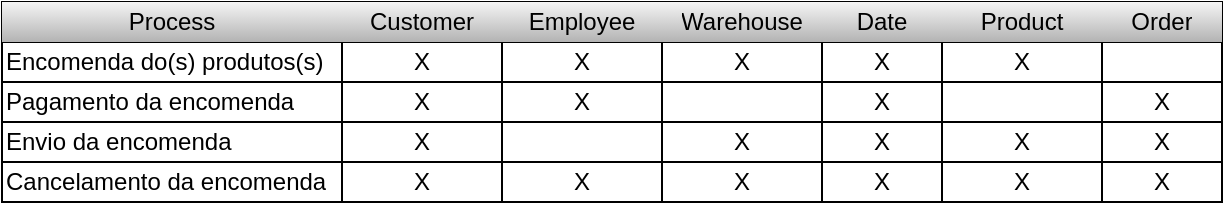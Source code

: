 <mxfile version="20.6.1" type="device"><diagram id="CmNZntyCr8fk1s18EUuH" name="Page-1"><mxGraphModel dx="715" dy="454" grid="1" gridSize="10" guides="1" tooltips="1" connect="1" arrows="1" fold="1" page="1" pageScale="1" pageWidth="827" pageHeight="1169" math="0" shadow="0"><root><mxCell id="0"/><mxCell id="1" parent="0"/><mxCell id="bq-rxVpwRukld7eVFEfC-1" value="" style="shape=table;html=1;whiteSpace=wrap;startSize=0;container=1;collapsible=0;childLayout=tableLayout;movable=1;resizable=1;rotatable=1;deletable=1;editable=1;connectable=1;fillColor=default;strokeColor=default;align=center;" parent="1" vertex="1"><mxGeometry x="20" y="540" width="610" height="100" as="geometry"/></mxCell><mxCell id="bq-rxVpwRukld7eVFEfC-2" value="" style="shape=tableRow;horizontal=0;startSize=0;swimlaneHead=0;swimlaneBody=0;top=0;left=0;bottom=0;right=0;collapsible=0;dropTarget=0;fillColor=none;points=[[0,0.5],[1,0.5]];portConstraint=eastwest;" parent="bq-rxVpwRukld7eVFEfC-1" vertex="1"><mxGeometry width="610" height="20" as="geometry"/></mxCell><mxCell id="bq-rxVpwRukld7eVFEfC-3" value="Process" style="shape=partialRectangle;html=1;whiteSpace=wrap;connectable=0;fillColor=#f5f5f5;top=0;left=0;bottom=0;right=0;overflow=hidden;strokeColor=#666666;gradientColor=#b3b3b3;align=center;" parent="bq-rxVpwRukld7eVFEfC-2" vertex="1"><mxGeometry width="170" height="20" as="geometry"><mxRectangle width="170" height="20" as="alternateBounds"/></mxGeometry></mxCell><mxCell id="bq-rxVpwRukld7eVFEfC-4" value="Customer" style="shape=partialRectangle;html=1;whiteSpace=wrap;connectable=0;fillColor=#f5f5f5;top=0;left=0;bottom=0;right=0;overflow=hidden;gradientColor=#b3b3b3;strokeColor=#666666;" parent="bq-rxVpwRukld7eVFEfC-2" vertex="1"><mxGeometry x="170" width="80" height="20" as="geometry"><mxRectangle width="80" height="20" as="alternateBounds"/></mxGeometry></mxCell><mxCell id="bq-rxVpwRukld7eVFEfC-5" value="Employee" style="shape=partialRectangle;html=1;whiteSpace=wrap;connectable=0;fillColor=#f5f5f5;top=0;left=0;bottom=0;right=0;overflow=hidden;gradientColor=#b3b3b3;strokeColor=#666666;" parent="bq-rxVpwRukld7eVFEfC-2" vertex="1"><mxGeometry x="250" width="80" height="20" as="geometry"><mxRectangle width="80" height="20" as="alternateBounds"/></mxGeometry></mxCell><mxCell id="bq-rxVpwRukld7eVFEfC-20" value="Warehouse" style="shape=partialRectangle;html=1;whiteSpace=wrap;connectable=0;fillColor=#f5f5f5;top=0;left=0;bottom=0;right=0;overflow=hidden;gradientColor=#b3b3b3;strokeColor=#666666;" parent="bq-rxVpwRukld7eVFEfC-2" vertex="1"><mxGeometry x="330" width="80" height="20" as="geometry"><mxRectangle width="80" height="20" as="alternateBounds"/></mxGeometry></mxCell><mxCell id="bq-rxVpwRukld7eVFEfC-17" value="Date" style="shape=partialRectangle;html=1;whiteSpace=wrap;connectable=0;fillColor=#f5f5f5;top=0;left=0;bottom=0;right=0;overflow=hidden;gradientColor=#b3b3b3;strokeColor=#666666;" parent="bq-rxVpwRukld7eVFEfC-2" vertex="1"><mxGeometry x="410" width="60" height="20" as="geometry"><mxRectangle width="60" height="20" as="alternateBounds"/></mxGeometry></mxCell><mxCell id="bq-rxVpwRukld7eVFEfC-14" value="Product" style="shape=partialRectangle;html=1;whiteSpace=wrap;connectable=0;fillColor=#f5f5f5;top=0;left=0;bottom=0;right=0;overflow=hidden;gradientColor=#b3b3b3;strokeColor=#666666;" parent="bq-rxVpwRukld7eVFEfC-2" vertex="1"><mxGeometry x="470" width="80" height="20" as="geometry"><mxRectangle width="80" height="20" as="alternateBounds"/></mxGeometry></mxCell><mxCell id="bq-rxVpwRukld7eVFEfC-44" value="Order" style="shape=partialRectangle;html=1;whiteSpace=wrap;connectable=0;fillColor=#f5f5f5;top=0;left=0;bottom=0;right=0;overflow=hidden;gradientColor=#b3b3b3;strokeColor=#666666;" parent="bq-rxVpwRukld7eVFEfC-2" vertex="1"><mxGeometry x="550" width="60" height="20" as="geometry"><mxRectangle width="60" height="20" as="alternateBounds"/></mxGeometry></mxCell><mxCell id="bq-rxVpwRukld7eVFEfC-6" value="" style="shape=tableRow;horizontal=0;startSize=0;swimlaneHead=0;swimlaneBody=0;top=0;left=0;bottom=0;right=0;collapsible=0;dropTarget=0;fillColor=none;points=[[0,0.5],[1,0.5]];portConstraint=eastwest;" parent="bq-rxVpwRukld7eVFEfC-1" vertex="1"><mxGeometry y="20" width="610" height="20" as="geometry"/></mxCell><mxCell id="bq-rxVpwRukld7eVFEfC-7" value="Encomenda do(s) produtos(s)" style="shape=partialRectangle;html=1;whiteSpace=wrap;connectable=0;fillColor=none;top=0;left=0;bottom=0;right=0;overflow=hidden;align=left;" parent="bq-rxVpwRukld7eVFEfC-6" vertex="1"><mxGeometry width="170" height="20" as="geometry"><mxRectangle width="170" height="20" as="alternateBounds"/></mxGeometry></mxCell><mxCell id="bq-rxVpwRukld7eVFEfC-8" value="X" style="shape=partialRectangle;html=1;whiteSpace=wrap;connectable=0;fillColor=none;top=0;left=0;bottom=0;right=0;overflow=hidden;" parent="bq-rxVpwRukld7eVFEfC-6" vertex="1"><mxGeometry x="170" width="80" height="20" as="geometry"><mxRectangle width="80" height="20" as="alternateBounds"/></mxGeometry></mxCell><mxCell id="bq-rxVpwRukld7eVFEfC-9" value="X" style="shape=partialRectangle;html=1;whiteSpace=wrap;connectable=1;fillColor=none;top=0;left=0;bottom=0;right=0;overflow=hidden;movable=1;resizable=1;rotatable=1;deletable=1;editable=1;" parent="bq-rxVpwRukld7eVFEfC-6" vertex="1"><mxGeometry x="250" width="80" height="20" as="geometry"><mxRectangle width="80" height="20" as="alternateBounds"/></mxGeometry></mxCell><mxCell id="bq-rxVpwRukld7eVFEfC-21" value="X" style="shape=partialRectangle;html=1;whiteSpace=wrap;connectable=1;fillColor=none;top=0;left=0;bottom=0;right=0;overflow=hidden;movable=1;resizable=1;rotatable=1;deletable=1;editable=1;" parent="bq-rxVpwRukld7eVFEfC-6" vertex="1"><mxGeometry x="330" width="80" height="20" as="geometry"><mxRectangle width="80" height="20" as="alternateBounds"/></mxGeometry></mxCell><mxCell id="bq-rxVpwRukld7eVFEfC-18" value="X" style="shape=partialRectangle;html=1;whiteSpace=wrap;connectable=1;fillColor=none;top=0;left=0;bottom=0;right=0;overflow=hidden;movable=1;resizable=1;rotatable=1;deletable=1;editable=1;" parent="bq-rxVpwRukld7eVFEfC-6" vertex="1"><mxGeometry x="410" width="60" height="20" as="geometry"><mxRectangle width="60" height="20" as="alternateBounds"/></mxGeometry></mxCell><mxCell id="bq-rxVpwRukld7eVFEfC-15" value="X" style="shape=partialRectangle;html=1;whiteSpace=wrap;connectable=1;fillColor=none;top=0;left=0;bottom=0;right=0;overflow=hidden;movable=1;resizable=1;rotatable=1;deletable=1;editable=1;" parent="bq-rxVpwRukld7eVFEfC-6" vertex="1"><mxGeometry x="470" width="80" height="20" as="geometry"><mxRectangle width="80" height="20" as="alternateBounds"/></mxGeometry></mxCell><mxCell id="bq-rxVpwRukld7eVFEfC-45" style="shape=partialRectangle;html=1;whiteSpace=wrap;connectable=1;fillColor=none;top=0;left=0;bottom=0;right=0;overflow=hidden;movable=1;resizable=1;rotatable=1;deletable=1;editable=1;" parent="bq-rxVpwRukld7eVFEfC-6" vertex="1"><mxGeometry x="550" width="60" height="20" as="geometry"><mxRectangle width="60" height="20" as="alternateBounds"/></mxGeometry></mxCell><mxCell id="bq-rxVpwRukld7eVFEfC-10" value="" style="shape=tableRow;horizontal=0;startSize=0;swimlaneHead=0;swimlaneBody=0;top=0;left=0;bottom=0;right=0;collapsible=0;dropTarget=0;fillColor=none;points=[[0,0.5],[1,0.5]];portConstraint=eastwest;" parent="bq-rxVpwRukld7eVFEfC-1" vertex="1"><mxGeometry y="40" width="610" height="20" as="geometry"/></mxCell><mxCell id="bq-rxVpwRukld7eVFEfC-11" value="Pagamento da encomenda" style="shape=partialRectangle;html=1;whiteSpace=wrap;connectable=0;fillColor=none;top=0;left=0;bottom=0;right=0;overflow=hidden;align=left;" parent="bq-rxVpwRukld7eVFEfC-10" vertex="1"><mxGeometry width="170" height="20" as="geometry"><mxRectangle width="170" height="20" as="alternateBounds"/></mxGeometry></mxCell><mxCell id="bq-rxVpwRukld7eVFEfC-12" value="X" style="shape=partialRectangle;html=1;whiteSpace=wrap;connectable=0;fillColor=none;top=0;left=0;bottom=0;right=0;overflow=hidden;" parent="bq-rxVpwRukld7eVFEfC-10" vertex="1"><mxGeometry x="170" width="80" height="20" as="geometry"><mxRectangle width="80" height="20" as="alternateBounds"/></mxGeometry></mxCell><mxCell id="bq-rxVpwRukld7eVFEfC-13" value="X" style="shape=partialRectangle;html=1;whiteSpace=wrap;connectable=0;fillColor=none;top=0;left=0;bottom=0;right=0;overflow=hidden;pointerEvents=1;" parent="bq-rxVpwRukld7eVFEfC-10" vertex="1"><mxGeometry x="250" width="80" height="20" as="geometry"><mxRectangle width="80" height="20" as="alternateBounds"/></mxGeometry></mxCell><mxCell id="bq-rxVpwRukld7eVFEfC-22" style="shape=partialRectangle;html=1;whiteSpace=wrap;connectable=0;fillColor=none;top=0;left=0;bottom=0;right=0;overflow=hidden;pointerEvents=1;" parent="bq-rxVpwRukld7eVFEfC-10" vertex="1"><mxGeometry x="330" width="80" height="20" as="geometry"><mxRectangle width="80" height="20" as="alternateBounds"/></mxGeometry></mxCell><mxCell id="bq-rxVpwRukld7eVFEfC-19" value="X" style="shape=partialRectangle;html=1;whiteSpace=wrap;connectable=0;fillColor=none;top=0;left=0;bottom=0;right=0;overflow=hidden;pointerEvents=1;" parent="bq-rxVpwRukld7eVFEfC-10" vertex="1"><mxGeometry x="410" width="60" height="20" as="geometry"><mxRectangle width="60" height="20" as="alternateBounds"/></mxGeometry></mxCell><mxCell id="bq-rxVpwRukld7eVFEfC-16" style="shape=partialRectangle;html=1;whiteSpace=wrap;connectable=0;fillColor=none;top=0;left=0;bottom=0;right=0;overflow=hidden;pointerEvents=1;" parent="bq-rxVpwRukld7eVFEfC-10" vertex="1"><mxGeometry x="470" width="80" height="20" as="geometry"><mxRectangle width="80" height="20" as="alternateBounds"/></mxGeometry></mxCell><mxCell id="bq-rxVpwRukld7eVFEfC-46" value="X" style="shape=partialRectangle;html=1;whiteSpace=wrap;connectable=0;fillColor=none;top=0;left=0;bottom=0;right=0;overflow=hidden;pointerEvents=1;" parent="bq-rxVpwRukld7eVFEfC-10" vertex="1"><mxGeometry x="550" width="60" height="20" as="geometry"><mxRectangle width="60" height="20" as="alternateBounds"/></mxGeometry></mxCell><mxCell id="bq-rxVpwRukld7eVFEfC-37" style="shape=tableRow;horizontal=0;startSize=0;swimlaneHead=0;swimlaneBody=0;top=0;left=0;bottom=0;right=0;collapsible=0;dropTarget=0;fillColor=none;points=[[0,0.5],[1,0.5]];portConstraint=eastwest;" parent="bq-rxVpwRukld7eVFEfC-1" vertex="1"><mxGeometry y="60" width="610" height="20" as="geometry"/></mxCell><mxCell id="bq-rxVpwRukld7eVFEfC-38" value="Envio da encomenda" style="shape=partialRectangle;html=1;whiteSpace=wrap;connectable=0;fillColor=none;top=0;left=0;bottom=0;right=0;overflow=hidden;align=left;" parent="bq-rxVpwRukld7eVFEfC-37" vertex="1"><mxGeometry width="170" height="20" as="geometry"><mxRectangle width="170" height="20" as="alternateBounds"/></mxGeometry></mxCell><mxCell id="bq-rxVpwRukld7eVFEfC-39" value="X" style="shape=partialRectangle;html=1;whiteSpace=wrap;connectable=0;fillColor=none;top=0;left=0;bottom=0;right=0;overflow=hidden;" parent="bq-rxVpwRukld7eVFEfC-37" vertex="1"><mxGeometry x="170" width="80" height="20" as="geometry"><mxRectangle width="80" height="20" as="alternateBounds"/></mxGeometry></mxCell><mxCell id="bq-rxVpwRukld7eVFEfC-40" value="" style="shape=partialRectangle;html=1;whiteSpace=wrap;connectable=0;fillColor=none;top=0;left=0;bottom=0;right=0;overflow=hidden;pointerEvents=1;" parent="bq-rxVpwRukld7eVFEfC-37" vertex="1"><mxGeometry x="250" width="80" height="20" as="geometry"><mxRectangle width="80" height="20" as="alternateBounds"/></mxGeometry></mxCell><mxCell id="bq-rxVpwRukld7eVFEfC-41" value="X" style="shape=partialRectangle;html=1;whiteSpace=wrap;connectable=0;fillColor=none;top=0;left=0;bottom=0;right=0;overflow=hidden;pointerEvents=1;" parent="bq-rxVpwRukld7eVFEfC-37" vertex="1"><mxGeometry x="330" width="80" height="20" as="geometry"><mxRectangle width="80" height="20" as="alternateBounds"/></mxGeometry></mxCell><mxCell id="bq-rxVpwRukld7eVFEfC-42" value="X" style="shape=partialRectangle;html=1;whiteSpace=wrap;connectable=0;fillColor=none;top=0;left=0;bottom=0;right=0;overflow=hidden;pointerEvents=1;" parent="bq-rxVpwRukld7eVFEfC-37" vertex="1"><mxGeometry x="410" width="60" height="20" as="geometry"><mxRectangle width="60" height="20" as="alternateBounds"/></mxGeometry></mxCell><mxCell id="bq-rxVpwRukld7eVFEfC-43" value="X" style="shape=partialRectangle;html=1;whiteSpace=wrap;connectable=0;fillColor=none;top=0;left=0;bottom=0;right=0;overflow=hidden;pointerEvents=1;" parent="bq-rxVpwRukld7eVFEfC-37" vertex="1"><mxGeometry x="470" width="80" height="20" as="geometry"><mxRectangle width="80" height="20" as="alternateBounds"/></mxGeometry></mxCell><mxCell id="bq-rxVpwRukld7eVFEfC-47" value="X" style="shape=partialRectangle;html=1;whiteSpace=wrap;connectable=0;fillColor=none;top=0;left=0;bottom=0;right=0;overflow=hidden;pointerEvents=1;" parent="bq-rxVpwRukld7eVFEfC-37" vertex="1"><mxGeometry x="550" width="60" height="20" as="geometry"><mxRectangle width="60" height="20" as="alternateBounds"/></mxGeometry></mxCell><mxCell id="bq-rxVpwRukld7eVFEfC-30" style="shape=tableRow;horizontal=0;startSize=0;swimlaneHead=0;swimlaneBody=0;top=0;left=0;bottom=0;right=0;collapsible=0;dropTarget=0;fillColor=none;points=[[0,0.5],[1,0.5]];portConstraint=eastwest;" parent="bq-rxVpwRukld7eVFEfC-1" vertex="1"><mxGeometry y="80" width="610" height="20" as="geometry"/></mxCell><mxCell id="bq-rxVpwRukld7eVFEfC-31" value="Cancelamento da encomenda" style="shape=partialRectangle;html=1;whiteSpace=wrap;connectable=0;fillColor=none;top=0;left=0;bottom=0;right=0;overflow=hidden;align=left;" parent="bq-rxVpwRukld7eVFEfC-30" vertex="1"><mxGeometry width="170" height="20" as="geometry"><mxRectangle width="170" height="20" as="alternateBounds"/></mxGeometry></mxCell><mxCell id="bq-rxVpwRukld7eVFEfC-32" value="X" style="shape=partialRectangle;html=1;whiteSpace=wrap;connectable=0;fillColor=none;top=0;left=0;bottom=0;right=0;overflow=hidden;" parent="bq-rxVpwRukld7eVFEfC-30" vertex="1"><mxGeometry x="170" width="80" height="20" as="geometry"><mxRectangle width="80" height="20" as="alternateBounds"/></mxGeometry></mxCell><mxCell id="bq-rxVpwRukld7eVFEfC-33" value="X" style="shape=partialRectangle;html=1;whiteSpace=wrap;connectable=0;fillColor=none;top=0;left=0;bottom=0;right=0;overflow=hidden;pointerEvents=1;" parent="bq-rxVpwRukld7eVFEfC-30" vertex="1"><mxGeometry x="250" width="80" height="20" as="geometry"><mxRectangle width="80" height="20" as="alternateBounds"/></mxGeometry></mxCell><mxCell id="bq-rxVpwRukld7eVFEfC-34" value="X" style="shape=partialRectangle;html=1;whiteSpace=wrap;connectable=0;fillColor=none;top=0;left=0;bottom=0;right=0;overflow=hidden;pointerEvents=1;" parent="bq-rxVpwRukld7eVFEfC-30" vertex="1"><mxGeometry x="330" width="80" height="20" as="geometry"><mxRectangle width="80" height="20" as="alternateBounds"/></mxGeometry></mxCell><mxCell id="bq-rxVpwRukld7eVFEfC-35" value="X" style="shape=partialRectangle;html=1;whiteSpace=wrap;connectable=0;fillColor=none;top=0;left=0;bottom=0;right=0;overflow=hidden;pointerEvents=1;" parent="bq-rxVpwRukld7eVFEfC-30" vertex="1"><mxGeometry x="410" width="60" height="20" as="geometry"><mxRectangle width="60" height="20" as="alternateBounds"/></mxGeometry></mxCell><mxCell id="bq-rxVpwRukld7eVFEfC-36" value="X" style="shape=partialRectangle;html=1;whiteSpace=wrap;connectable=0;fillColor=none;top=0;left=0;bottom=0;right=0;overflow=hidden;pointerEvents=1;" parent="bq-rxVpwRukld7eVFEfC-30" vertex="1"><mxGeometry x="470" width="80" height="20" as="geometry"><mxRectangle width="80" height="20" as="alternateBounds"/></mxGeometry></mxCell><mxCell id="bq-rxVpwRukld7eVFEfC-48" value="X" style="shape=partialRectangle;html=1;whiteSpace=wrap;connectable=0;fillColor=none;top=0;left=0;bottom=0;right=0;overflow=hidden;pointerEvents=1;" parent="bq-rxVpwRukld7eVFEfC-30" vertex="1"><mxGeometry x="550" width="60" height="20" as="geometry"><mxRectangle width="60" height="20" as="alternateBounds"/></mxGeometry></mxCell></root></mxGraphModel></diagram></mxfile>
